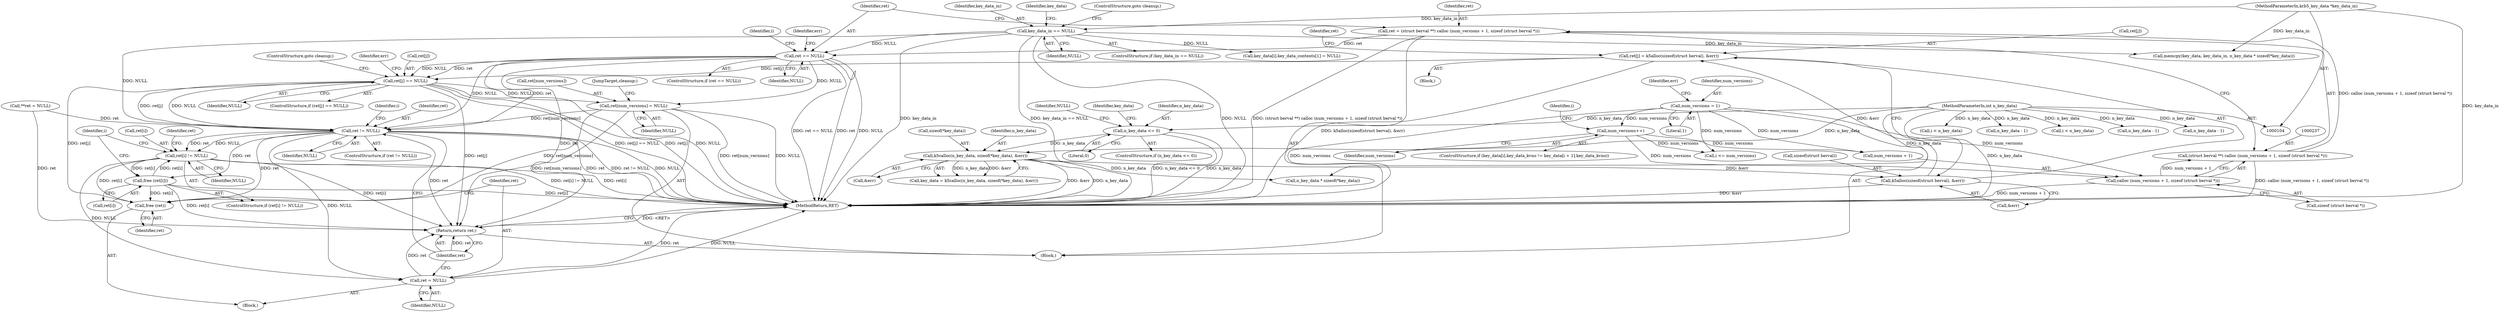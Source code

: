 digraph "1_krb5_04038bf3633c4b909b5ded3072dc88c8c419bf16@array" {
"1000374" [label="(Call,ret[num_versions] = NULL)"];
"1000307" [label="(Call,ret[j] == NULL)"];
"1000297" [label="(Call,ret[j] = k5alloc(sizeof(struct berval), &err))"];
"1000301" [label="(Call,k5alloc(sizeof(struct berval), &err))"];
"1000134" [label="(Call,k5calloc(n_key_data, sizeof(*key_data), &err))"];
"1000127" [label="(Call,n_key_data <= 0)"];
"1000106" [label="(MethodParameterIn,int n_key_data)"];
"1000245" [label="(Call,ret == NULL)"];
"1000234" [label="(Call,ret = (struct berval **) calloc (num_versions + 1, sizeof (struct berval *)))"];
"1000236" [label="(Call,(struct berval **) calloc (num_versions + 1, sizeof (struct berval *)))"];
"1000238" [label="(Call,calloc (num_versions + 1, sizeof (struct berval *)))"];
"1000232" [label="(Call,num_versions++)"];
"1000115" [label="(Call,num_versions = 1)"];
"1000142" [label="(Call,key_data_in == NULL)"];
"1000105" [label="(MethodParameterIn,krb5_key_data *key_data_in)"];
"1000388" [label="(Call,ret != NULL)"];
"1000402" [label="(Call,ret[i] != NULL)"];
"1000407" [label="(Call,free (ret[i]))"];
"1000411" [label="(Call,free (ret))"];
"1000416" [label="(Return,return ret;)"];
"1000413" [label="(Call,ret = NULL)"];
"1000273" [label="(Call,i < n_key_data)"];
"1000312" [label="(ControlStructure,goto cleanup;)"];
"1000116" [label="(Identifier,num_versions)"];
"1000235" [label="(Identifier,ret)"];
"1000105" [label="(MethodParameterIn,krb5_key_data *key_data_in)"];
"1000302" [label="(Call,sizeof(struct berval))"];
"1000110" [label="(Call,**ret = NULL)"];
"1000133" [label="(Identifier,key_data)"];
"1000309" [label="(Identifier,ret)"];
"1000134" [label="(Call,k5calloc(n_key_data, sizeof(*key_data), &err))"];
"1000128" [label="(Identifier,n_key_data)"];
"1000311" [label="(Identifier,NULL)"];
"1000256" [label="(Identifier,i)"];
"1000143" [label="(Identifier,key_data_in)"];
"1000407" [label="(Call,free (ret[i]))"];
"1000413" [label="(Call,ret = NULL)"];
"1000250" [label="(Identifier,err)"];
"1000406" [label="(Identifier,NULL)"];
"1000232" [label="(Call,num_versions++)"];
"1000391" [label="(Block,)"];
"1000132" [label="(Call,key_data = k5calloc(n_key_data, sizeof(*key_data), &err))"];
"1000304" [label="(Call,&err)"];
"1000314" [label="(Identifier,err)"];
"1000374" [label="(Call,ret[num_versions] = NULL)"];
"1000131" [label="(Identifier,NULL)"];
"1000390" [label="(Identifier,NULL)"];
"1000375" [label="(Call,ret[num_versions])"];
"1000412" [label="(Identifier,ret)"];
"1000127" [label="(Call,n_key_data <= 0)"];
"1000239" [label="(Call,num_versions + 1)"];
"1000415" [label="(Identifier,NULL)"];
"1000388" [label="(Call,ret != NULL)"];
"1000246" [label="(Identifier,ret)"];
"1000387" [label="(ControlStructure,if (ret != NULL))"];
"1000117" [label="(Literal,1)"];
"1000135" [label="(Identifier,n_key_data)"];
"1000217" [label="(Identifier,i)"];
"1000108" [label="(Block,)"];
"1000308" [label="(Call,ret[j])"];
"1000417" [label="(Identifier,ret)"];
"1000394" [label="(Identifier,i)"];
"1000147" [label="(Identifier,key_data)"];
"1000284" [label="(Call,n_key_data - 1)"];
"1000149" [label="(Call,n_key_data * sizeof(*key_data))"];
"1000242" [label="(Call,sizeof (struct berval *))"];
"1000244" [label="(ControlStructure,if (ret == NULL))"];
"1000401" [label="(ControlStructure,if (ret[i] != NULL))"];
"1000402" [label="(Call,ret[i] != NULL)"];
"1000233" [label="(Identifier,num_versions)"];
"1000306" [label="(ControlStructure,if (ret[j] == NULL))"];
"1000238" [label="(Call,calloc (num_versions + 1, sizeof (struct berval *)))"];
"1000411" [label="(Call,free (ret))"];
"1000301" [label="(Call,k5alloc(sizeof(struct berval), &err))"];
"1000400" [label="(Identifier,i)"];
"1000158" [label="(Call,i < n_key_data)"];
"1000144" [label="(Identifier,NULL)"];
"1000129" [label="(Literal,0)"];
"1000416" [label="(Return,return ret;)"];
"1000142" [label="(Call,key_data_in == NULL)"];
"1000379" [label="(JumpTarget,cleanup:)"];
"1000298" [label="(Call,ret[j])"];
"1000115" [label="(Call,num_versions = 1)"];
"1000408" [label="(Call,ret[i])"];
"1000236" [label="(Call,(struct berval **) calloc (num_versions + 1, sizeof (struct berval *)))"];
"1000396" [label="(Call,i <= num_versions)"];
"1000139" [label="(Call,&err)"];
"1000296" [label="(Block,)"];
"1000145" [label="(ControlStructure,goto cleanup;)"];
"1000307" [label="(Call,ret[j] == NULL)"];
"1000245" [label="(Call,ret == NULL)"];
"1000234" [label="(Call,ret = (struct berval **) calloc (num_versions + 1, sizeof (struct berval *)))"];
"1000123" [label="(Identifier,err)"];
"1000414" [label="(Identifier,ret)"];
"1000136" [label="(Call,sizeof(*key_data))"];
"1000126" [label="(ControlStructure,if (n_key_data <= 0))"];
"1000378" [label="(Identifier,NULL)"];
"1000218" [label="(ControlStructure,if (key_data[i].key_data_kvno != key_data[i + 1].key_data_kvno))"];
"1000403" [label="(Call,ret[i])"];
"1000418" [label="(MethodReturn,RET)"];
"1000409" [label="(Identifier,ret)"];
"1000141" [label="(ControlStructure,if (key_data_in == NULL))"];
"1000247" [label="(Identifier,NULL)"];
"1000362" [label="(Call,n_key_data - 1)"];
"1000106" [label="(MethodParameterIn,int n_key_data)"];
"1000198" [label="(Call,key_data[i].key_data_contents[1] = NULL)"];
"1000297" [label="(Call,ret[j] = k5alloc(sizeof(struct berval), &err))"];
"1000146" [label="(Call,memcpy(key_data, key_data_in, n_key_data * sizeof(*key_data)))"];
"1000213" [label="(Call,n_key_data - 1)"];
"1000389" [label="(Identifier,ret)"];
"1000374" -> "1000108"  [label="AST: "];
"1000374" -> "1000378"  [label="CFG: "];
"1000375" -> "1000374"  [label="AST: "];
"1000378" -> "1000374"  [label="AST: "];
"1000379" -> "1000374"  [label="CFG: "];
"1000374" -> "1000418"  [label="DDG: ret[num_versions]"];
"1000374" -> "1000418"  [label="DDG: NULL"];
"1000307" -> "1000374"  [label="DDG: NULL"];
"1000245" -> "1000374"  [label="DDG: NULL"];
"1000374" -> "1000388"  [label="DDG: ret[num_versions]"];
"1000374" -> "1000411"  [label="DDG: ret[num_versions]"];
"1000374" -> "1000416"  [label="DDG: ret[num_versions]"];
"1000307" -> "1000306"  [label="AST: "];
"1000307" -> "1000311"  [label="CFG: "];
"1000308" -> "1000307"  [label="AST: "];
"1000311" -> "1000307"  [label="AST: "];
"1000312" -> "1000307"  [label="CFG: "];
"1000314" -> "1000307"  [label="CFG: "];
"1000307" -> "1000418"  [label="DDG: NULL"];
"1000307" -> "1000418"  [label="DDG: ret[j] == NULL"];
"1000307" -> "1000418"  [label="DDG: ret[j]"];
"1000297" -> "1000307"  [label="DDG: ret[j]"];
"1000245" -> "1000307"  [label="DDG: ret"];
"1000245" -> "1000307"  [label="DDG: NULL"];
"1000307" -> "1000388"  [label="DDG: ret[j]"];
"1000307" -> "1000388"  [label="DDG: NULL"];
"1000307" -> "1000411"  [label="DDG: ret[j]"];
"1000307" -> "1000416"  [label="DDG: ret[j]"];
"1000297" -> "1000296"  [label="AST: "];
"1000297" -> "1000301"  [label="CFG: "];
"1000298" -> "1000297"  [label="AST: "];
"1000301" -> "1000297"  [label="AST: "];
"1000309" -> "1000297"  [label="CFG: "];
"1000297" -> "1000418"  [label="DDG: k5alloc(sizeof(struct berval), &err)"];
"1000301" -> "1000297"  [label="DDG: &err"];
"1000301" -> "1000304"  [label="CFG: "];
"1000302" -> "1000301"  [label="AST: "];
"1000304" -> "1000301"  [label="AST: "];
"1000301" -> "1000418"  [label="DDG: &err"];
"1000134" -> "1000301"  [label="DDG: &err"];
"1000134" -> "1000132"  [label="AST: "];
"1000134" -> "1000139"  [label="CFG: "];
"1000135" -> "1000134"  [label="AST: "];
"1000136" -> "1000134"  [label="AST: "];
"1000139" -> "1000134"  [label="AST: "];
"1000132" -> "1000134"  [label="CFG: "];
"1000134" -> "1000418"  [label="DDG: &err"];
"1000134" -> "1000418"  [label="DDG: n_key_data"];
"1000134" -> "1000132"  [label="DDG: n_key_data"];
"1000134" -> "1000132"  [label="DDG: &err"];
"1000127" -> "1000134"  [label="DDG: n_key_data"];
"1000106" -> "1000134"  [label="DDG: n_key_data"];
"1000134" -> "1000149"  [label="DDG: n_key_data"];
"1000127" -> "1000126"  [label="AST: "];
"1000127" -> "1000129"  [label="CFG: "];
"1000128" -> "1000127"  [label="AST: "];
"1000129" -> "1000127"  [label="AST: "];
"1000131" -> "1000127"  [label="CFG: "];
"1000133" -> "1000127"  [label="CFG: "];
"1000127" -> "1000418"  [label="DDG: n_key_data <= 0"];
"1000127" -> "1000418"  [label="DDG: n_key_data"];
"1000106" -> "1000127"  [label="DDG: n_key_data"];
"1000106" -> "1000104"  [label="AST: "];
"1000106" -> "1000418"  [label="DDG: n_key_data"];
"1000106" -> "1000149"  [label="DDG: n_key_data"];
"1000106" -> "1000158"  [label="DDG: n_key_data"];
"1000106" -> "1000213"  [label="DDG: n_key_data"];
"1000106" -> "1000273"  [label="DDG: n_key_data"];
"1000106" -> "1000284"  [label="DDG: n_key_data"];
"1000106" -> "1000362"  [label="DDG: n_key_data"];
"1000245" -> "1000244"  [label="AST: "];
"1000245" -> "1000247"  [label="CFG: "];
"1000246" -> "1000245"  [label="AST: "];
"1000247" -> "1000245"  [label="AST: "];
"1000250" -> "1000245"  [label="CFG: "];
"1000256" -> "1000245"  [label="CFG: "];
"1000245" -> "1000418"  [label="DDG: ret == NULL"];
"1000245" -> "1000418"  [label="DDG: ret"];
"1000245" -> "1000418"  [label="DDG: NULL"];
"1000234" -> "1000245"  [label="DDG: ret"];
"1000142" -> "1000245"  [label="DDG: NULL"];
"1000245" -> "1000388"  [label="DDG: ret"];
"1000245" -> "1000388"  [label="DDG: NULL"];
"1000245" -> "1000416"  [label="DDG: ret"];
"1000234" -> "1000108"  [label="AST: "];
"1000234" -> "1000236"  [label="CFG: "];
"1000235" -> "1000234"  [label="AST: "];
"1000236" -> "1000234"  [label="AST: "];
"1000246" -> "1000234"  [label="CFG: "];
"1000234" -> "1000418"  [label="DDG: (struct berval **) calloc (num_versions + 1, sizeof (struct berval *))"];
"1000236" -> "1000234"  [label="DDG: calloc (num_versions + 1, sizeof (struct berval *))"];
"1000236" -> "1000238"  [label="CFG: "];
"1000237" -> "1000236"  [label="AST: "];
"1000238" -> "1000236"  [label="AST: "];
"1000236" -> "1000418"  [label="DDG: calloc (num_versions + 1, sizeof (struct berval *))"];
"1000238" -> "1000236"  [label="DDG: num_versions + 1"];
"1000238" -> "1000242"  [label="CFG: "];
"1000239" -> "1000238"  [label="AST: "];
"1000242" -> "1000238"  [label="AST: "];
"1000238" -> "1000418"  [label="DDG: num_versions + 1"];
"1000232" -> "1000238"  [label="DDG: num_versions"];
"1000115" -> "1000238"  [label="DDG: num_versions"];
"1000232" -> "1000218"  [label="AST: "];
"1000232" -> "1000233"  [label="CFG: "];
"1000233" -> "1000232"  [label="AST: "];
"1000217" -> "1000232"  [label="CFG: "];
"1000115" -> "1000232"  [label="DDG: num_versions"];
"1000232" -> "1000239"  [label="DDG: num_versions"];
"1000232" -> "1000396"  [label="DDG: num_versions"];
"1000115" -> "1000108"  [label="AST: "];
"1000115" -> "1000117"  [label="CFG: "];
"1000116" -> "1000115"  [label="AST: "];
"1000117" -> "1000115"  [label="AST: "];
"1000123" -> "1000115"  [label="CFG: "];
"1000115" -> "1000418"  [label="DDG: num_versions"];
"1000115" -> "1000239"  [label="DDG: num_versions"];
"1000115" -> "1000396"  [label="DDG: num_versions"];
"1000142" -> "1000141"  [label="AST: "];
"1000142" -> "1000144"  [label="CFG: "];
"1000143" -> "1000142"  [label="AST: "];
"1000144" -> "1000142"  [label="AST: "];
"1000145" -> "1000142"  [label="CFG: "];
"1000147" -> "1000142"  [label="CFG: "];
"1000142" -> "1000418"  [label="DDG: key_data_in == NULL"];
"1000142" -> "1000418"  [label="DDG: NULL"];
"1000142" -> "1000418"  [label="DDG: key_data_in"];
"1000105" -> "1000142"  [label="DDG: key_data_in"];
"1000142" -> "1000146"  [label="DDG: key_data_in"];
"1000142" -> "1000198"  [label="DDG: NULL"];
"1000142" -> "1000388"  [label="DDG: NULL"];
"1000105" -> "1000104"  [label="AST: "];
"1000105" -> "1000418"  [label="DDG: key_data_in"];
"1000105" -> "1000146"  [label="DDG: key_data_in"];
"1000388" -> "1000387"  [label="AST: "];
"1000388" -> "1000390"  [label="CFG: "];
"1000389" -> "1000388"  [label="AST: "];
"1000390" -> "1000388"  [label="AST: "];
"1000394" -> "1000388"  [label="CFG: "];
"1000417" -> "1000388"  [label="CFG: "];
"1000388" -> "1000418"  [label="DDG: ret"];
"1000388" -> "1000418"  [label="DDG: ret != NULL"];
"1000388" -> "1000418"  [label="DDG: NULL"];
"1000110" -> "1000388"  [label="DDG: ret"];
"1000388" -> "1000402"  [label="DDG: ret"];
"1000388" -> "1000402"  [label="DDG: NULL"];
"1000388" -> "1000407"  [label="DDG: ret"];
"1000388" -> "1000411"  [label="DDG: ret"];
"1000388" -> "1000413"  [label="DDG: NULL"];
"1000388" -> "1000416"  [label="DDG: ret"];
"1000402" -> "1000401"  [label="AST: "];
"1000402" -> "1000406"  [label="CFG: "];
"1000403" -> "1000402"  [label="AST: "];
"1000406" -> "1000402"  [label="AST: "];
"1000409" -> "1000402"  [label="CFG: "];
"1000400" -> "1000402"  [label="CFG: "];
"1000402" -> "1000418"  [label="DDG: ret[i] != NULL"];
"1000402" -> "1000418"  [label="DDG: ret[i]"];
"1000407" -> "1000402"  [label="DDG: ret[i]"];
"1000402" -> "1000407"  [label="DDG: ret[i]"];
"1000402" -> "1000411"  [label="DDG: ret[i]"];
"1000402" -> "1000413"  [label="DDG: NULL"];
"1000402" -> "1000416"  [label="DDG: ret[i]"];
"1000407" -> "1000401"  [label="AST: "];
"1000407" -> "1000408"  [label="CFG: "];
"1000408" -> "1000407"  [label="AST: "];
"1000400" -> "1000407"  [label="CFG: "];
"1000407" -> "1000418"  [label="DDG: ret[i]"];
"1000407" -> "1000411"  [label="DDG: ret[i]"];
"1000407" -> "1000416"  [label="DDG: ret[i]"];
"1000411" -> "1000391"  [label="AST: "];
"1000411" -> "1000412"  [label="CFG: "];
"1000412" -> "1000411"  [label="AST: "];
"1000414" -> "1000411"  [label="CFG: "];
"1000416" -> "1000108"  [label="AST: "];
"1000416" -> "1000417"  [label="CFG: "];
"1000417" -> "1000416"  [label="AST: "];
"1000418" -> "1000416"  [label="CFG: "];
"1000416" -> "1000418"  [label="DDG: <RET>"];
"1000417" -> "1000416"  [label="DDG: ret"];
"1000413" -> "1000416"  [label="DDG: ret"];
"1000110" -> "1000416"  [label="DDG: ret"];
"1000413" -> "1000391"  [label="AST: "];
"1000413" -> "1000415"  [label="CFG: "];
"1000414" -> "1000413"  [label="AST: "];
"1000415" -> "1000413"  [label="AST: "];
"1000417" -> "1000413"  [label="CFG: "];
"1000413" -> "1000418"  [label="DDG: ret"];
"1000413" -> "1000418"  [label="DDG: NULL"];
}
